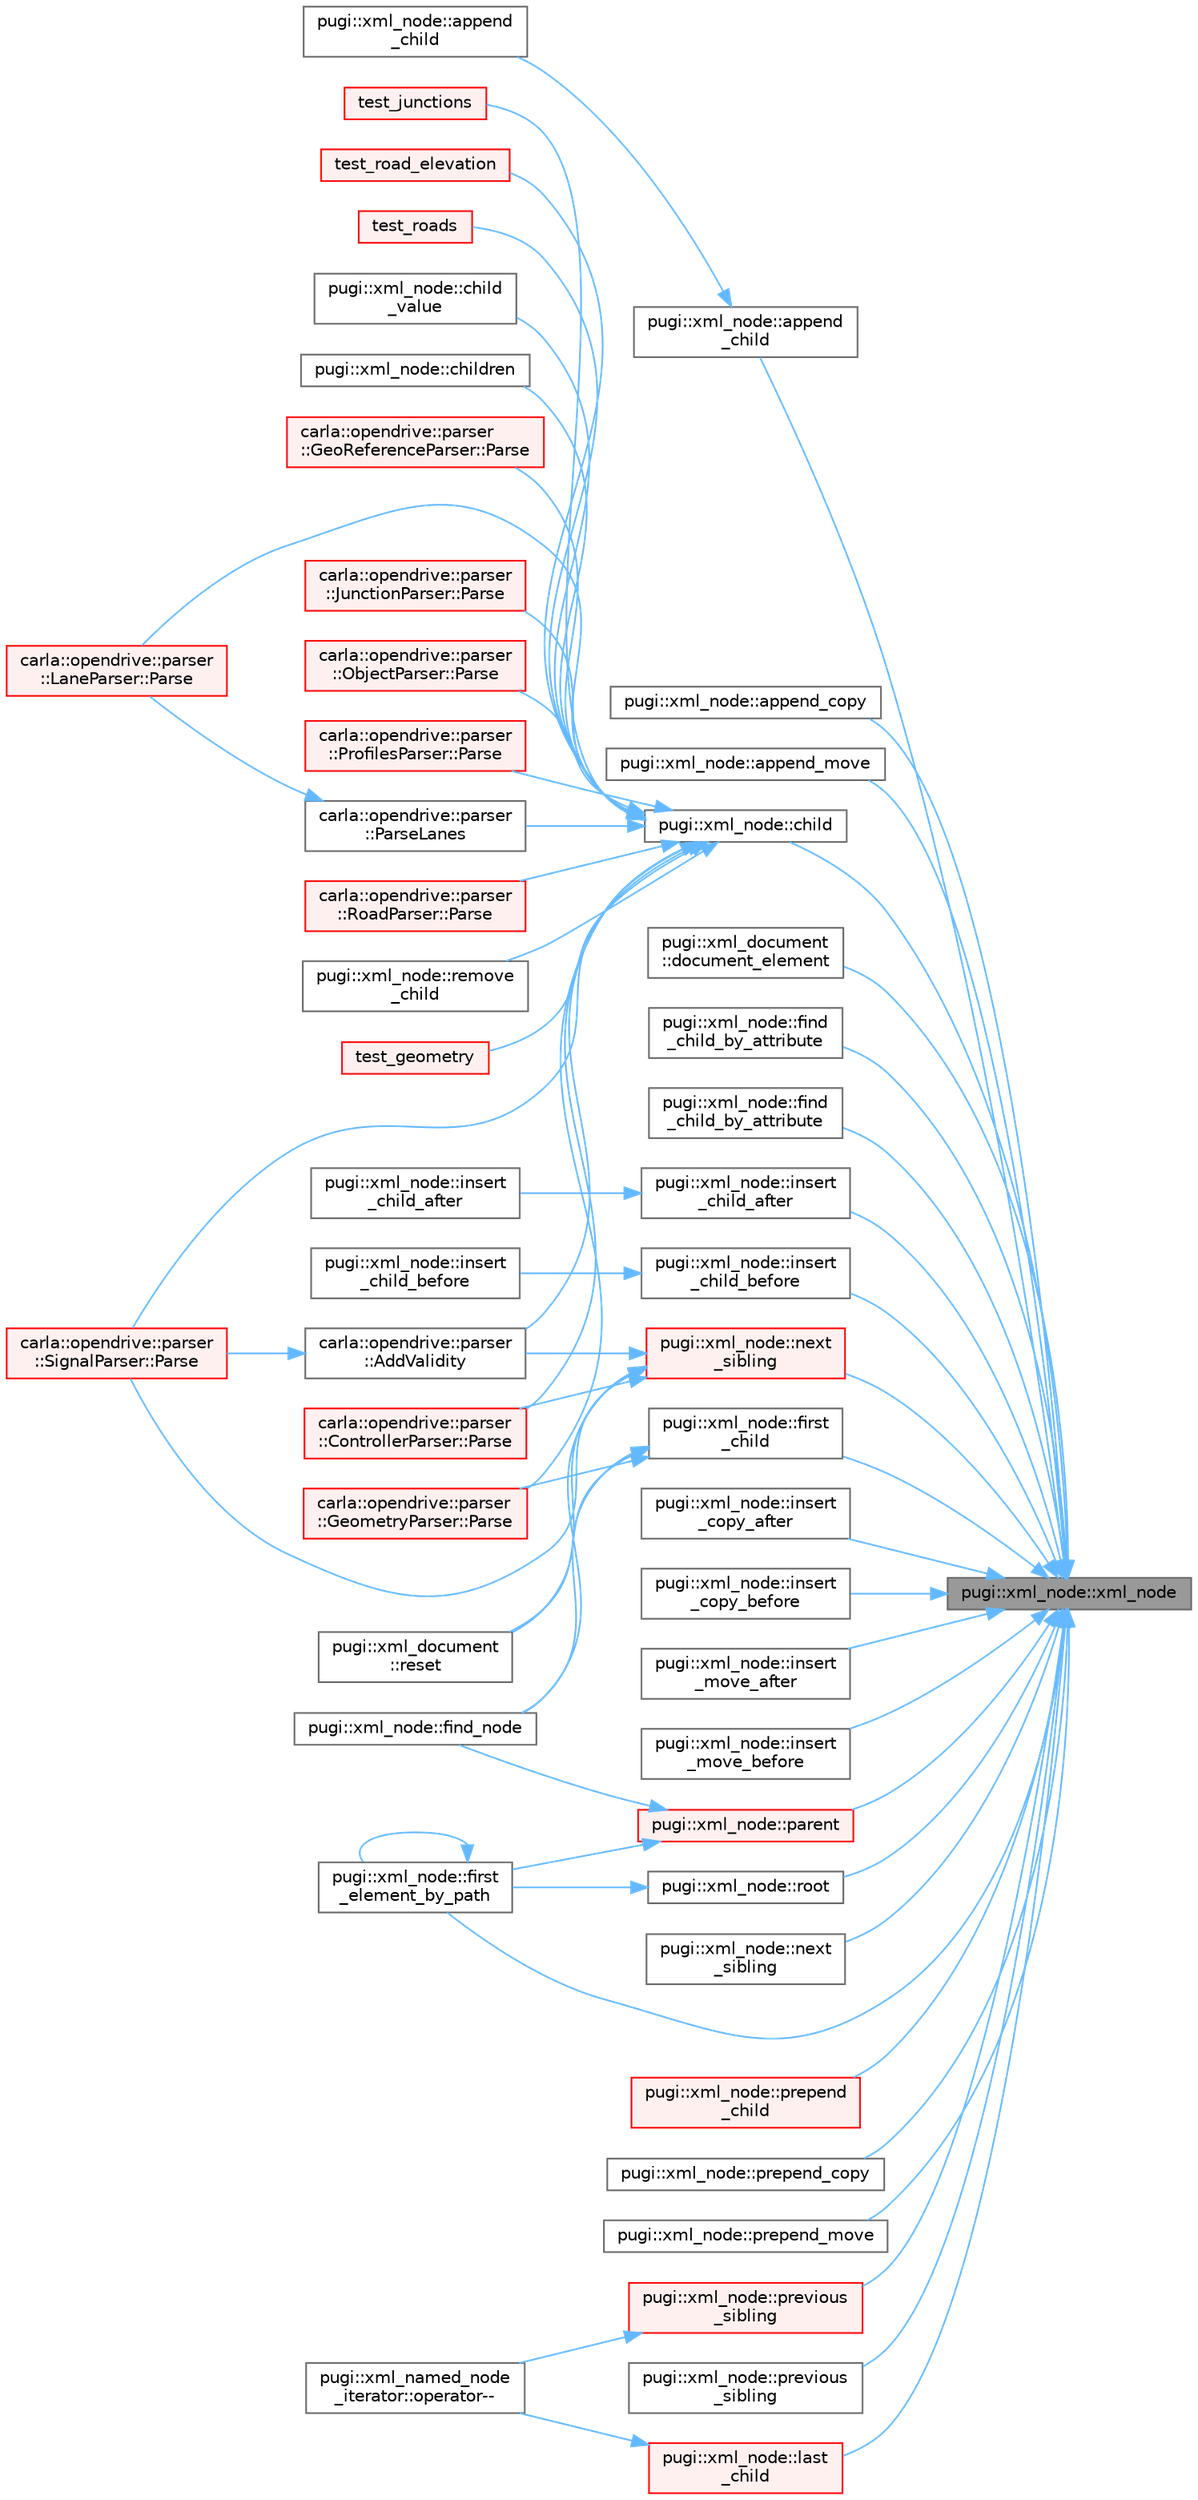 digraph "pugi::xml_node::xml_node"
{
 // INTERACTIVE_SVG=YES
 // LATEX_PDF_SIZE
  bgcolor="transparent";
  edge [fontname=Helvetica,fontsize=10,labelfontname=Helvetica,labelfontsize=10];
  node [fontname=Helvetica,fontsize=10,shape=box,height=0.2,width=0.4];
  rankdir="RL";
  Node1 [id="Node000001",label="pugi::xml_node::xml_node",height=0.2,width=0.4,color="gray40", fillcolor="grey60", style="filled", fontcolor="black",tooltip=" "];
  Node1 -> Node2 [id="edge1_Node000001_Node000002",dir="back",color="steelblue1",style="solid",tooltip=" "];
  Node2 [id="Node000002",label="pugi::xml_node::append\l_child",height=0.2,width=0.4,color="grey40", fillcolor="white", style="filled",URL="$db/d65/classpugi_1_1xml__node.html#a190f4851bb4bc4bb61c89fffb663a9af",tooltip=" "];
  Node2 -> Node3 [id="edge2_Node000002_Node000003",dir="back",color="steelblue1",style="solid",tooltip=" "];
  Node3 [id="Node000003",label="pugi::xml_node::append\l_child",height=0.2,width=0.4,color="grey40", fillcolor="white", style="filled",URL="$db/d65/classpugi_1_1xml__node.html#a448342425806a4ad8068bf98fd4ff462",tooltip=" "];
  Node1 -> Node4 [id="edge3_Node000001_Node000004",dir="back",color="steelblue1",style="solid",tooltip=" "];
  Node4 [id="Node000004",label="pugi::xml_node::append_copy",height=0.2,width=0.4,color="grey40", fillcolor="white", style="filled",URL="$db/d65/classpugi_1_1xml__node.html#a17971e2b69c4dd4f45c461ebffe96732",tooltip=" "];
  Node1 -> Node5 [id="edge4_Node000001_Node000005",dir="back",color="steelblue1",style="solid",tooltip=" "];
  Node5 [id="Node000005",label="pugi::xml_node::append_move",height=0.2,width=0.4,color="grey40", fillcolor="white", style="filled",URL="$db/d65/classpugi_1_1xml__node.html#a25af08bf4e45d2b0380328a0d9d08960",tooltip=" "];
  Node1 -> Node6 [id="edge5_Node000001_Node000006",dir="back",color="steelblue1",style="solid",tooltip=" "];
  Node6 [id="Node000006",label="pugi::xml_node::child",height=0.2,width=0.4,color="grey40", fillcolor="white", style="filled",URL="$db/d65/classpugi_1_1xml__node.html#a1e23e9720c90ef764197f1e0c71aa287",tooltip=" "];
  Node6 -> Node7 [id="edge6_Node000006_Node000007",dir="back",color="steelblue1",style="solid",tooltip=" "];
  Node7 [id="Node000007",label="carla::opendrive::parser\l::AddValidity",height=0.2,width=0.4,color="grey40", fillcolor="white", style="filled",URL="$db/dd5/namespacecarla_1_1opendrive_1_1parser.html#ac719010c922c4e3f796175a17442beb2",tooltip=" "];
  Node7 -> Node8 [id="edge7_Node000007_Node000008",dir="back",color="steelblue1",style="solid",tooltip=" "];
  Node8 [id="Node000008",label="carla::opendrive::parser\l::SignalParser::Parse",height=0.2,width=0.4,color="red", fillcolor="#FFF0F0", style="filled",URL="$dd/d61/classcarla_1_1opendrive_1_1parser_1_1SignalParser.html#a715780b50d4cd22256482e1d1dd590ef",tooltip=" "];
  Node6 -> Node27 [id="edge8_Node000006_Node000027",dir="back",color="steelblue1",style="solid",tooltip=" "];
  Node27 [id="Node000027",label="pugi::xml_node::child\l_value",height=0.2,width=0.4,color="grey40", fillcolor="white", style="filled",URL="$db/d65/classpugi_1_1xml__node.html#ade95c52b1354c8d034d48e931b589d62",tooltip=" "];
  Node6 -> Node28 [id="edge9_Node000006_Node000028",dir="back",color="steelblue1",style="solid",tooltip=" "];
  Node28 [id="Node000028",label="pugi::xml_node::children",height=0.2,width=0.4,color="grey40", fillcolor="white", style="filled",URL="$db/d65/classpugi_1_1xml__node.html#a412382032de565ac850078b0b3bd7a4f",tooltip=" "];
  Node6 -> Node29 [id="edge10_Node000006_Node000029",dir="back",color="steelblue1",style="solid",tooltip=" "];
  Node29 [id="Node000029",label="carla::opendrive::parser\l::ControllerParser::Parse",height=0.2,width=0.4,color="red", fillcolor="#FFF0F0", style="filled",URL="$df/dbe/classcarla_1_1opendrive_1_1parser_1_1ControllerParser.html#ad8c8dafcbbfac40ca1fd43ca6ef70412",tooltip=" "];
  Node6 -> Node30 [id="edge11_Node000006_Node000030",dir="back",color="steelblue1",style="solid",tooltip=" "];
  Node30 [id="Node000030",label="carla::opendrive::parser\l::GeometryParser::Parse",height=0.2,width=0.4,color="red", fillcolor="#FFF0F0", style="filled",URL="$d6/d8f/classcarla_1_1opendrive_1_1parser_1_1GeometryParser.html#a28543d57f8d9234660d95cbb29e7ea2a",tooltip=" "];
  Node6 -> Node31 [id="edge12_Node000006_Node000031",dir="back",color="steelblue1",style="solid",tooltip=" "];
  Node31 [id="Node000031",label="carla::opendrive::parser\l::GeoReferenceParser::Parse",height=0.2,width=0.4,color="red", fillcolor="#FFF0F0", style="filled",URL="$d1/dae/classcarla_1_1opendrive_1_1parser_1_1GeoReferenceParser.html#abbd0edc0b3507042c5a0af753473192b",tooltip=" "];
  Node6 -> Node32 [id="edge13_Node000006_Node000032",dir="back",color="steelblue1",style="solid",tooltip=" "];
  Node32 [id="Node000032",label="carla::opendrive::parser\l::JunctionParser::Parse",height=0.2,width=0.4,color="red", fillcolor="#FFF0F0", style="filled",URL="$d3/d54/classcarla_1_1opendrive_1_1parser_1_1JunctionParser.html#a06739ef56781f9e25211ab5ca3ee9357",tooltip=" "];
  Node6 -> Node33 [id="edge14_Node000006_Node000033",dir="back",color="steelblue1",style="solid",tooltip=" "];
  Node33 [id="Node000033",label="carla::opendrive::parser\l::LaneParser::Parse",height=0.2,width=0.4,color="red", fillcolor="#FFF0F0", style="filled",URL="$df/d2f/classcarla_1_1opendrive_1_1parser_1_1LaneParser.html#a941e9b363786a64eb59479b046a9e501",tooltip=" "];
  Node6 -> Node34 [id="edge15_Node000006_Node000034",dir="back",color="steelblue1",style="solid",tooltip=" "];
  Node34 [id="Node000034",label="carla::opendrive::parser\l::ObjectParser::Parse",height=0.2,width=0.4,color="red", fillcolor="#FFF0F0", style="filled",URL="$d3/df6/classcarla_1_1opendrive_1_1parser_1_1ObjectParser.html#ae273ad3cc015c32d8f1a91b405fed709",tooltip=" "];
  Node6 -> Node35 [id="edge16_Node000006_Node000035",dir="back",color="steelblue1",style="solid",tooltip=" "];
  Node35 [id="Node000035",label="carla::opendrive::parser\l::ProfilesParser::Parse",height=0.2,width=0.4,color="red", fillcolor="#FFF0F0", style="filled",URL="$db/de4/classcarla_1_1opendrive_1_1parser_1_1ProfilesParser.html#a55f58629cedd4804c79bf31cea68627e",tooltip=" "];
  Node6 -> Node36 [id="edge17_Node000006_Node000036",dir="back",color="steelblue1",style="solid",tooltip=" "];
  Node36 [id="Node000036",label="carla::opendrive::parser\l::RoadParser::Parse",height=0.2,width=0.4,color="red", fillcolor="#FFF0F0", style="filled",URL="$df/d67/classcarla_1_1opendrive_1_1parser_1_1RoadParser.html#acda6f347c0f6db06c24144b491bae905",tooltip=" "];
  Node6 -> Node8 [id="edge18_Node000006_Node000008",dir="back",color="steelblue1",style="solid",tooltip=" "];
  Node6 -> Node37 [id="edge19_Node000006_Node000037",dir="back",color="steelblue1",style="solid",tooltip=" "];
  Node37 [id="Node000037",label="carla::opendrive::parser\l::ParseLanes",height=0.2,width=0.4,color="grey40", fillcolor="white", style="filled",URL="$db/dd5/namespacecarla_1_1opendrive_1_1parser.html#ac2f5766b57ed54b7e6b78b13aeeab215",tooltip=" "];
  Node37 -> Node33 [id="edge20_Node000037_Node000033",dir="back",color="steelblue1",style="solid",tooltip=" "];
  Node6 -> Node38 [id="edge21_Node000006_Node000038",dir="back",color="steelblue1",style="solid",tooltip=" "];
  Node38 [id="Node000038",label="pugi::xml_node::remove\l_child",height=0.2,width=0.4,color="grey40", fillcolor="white", style="filled",URL="$db/d65/classpugi_1_1xml__node.html#a1930157197e41cc15eea1fc00eecf1dd",tooltip=" "];
  Node6 -> Node39 [id="edge22_Node000006_Node000039",dir="back",color="steelblue1",style="solid",tooltip=" "];
  Node39 [id="Node000039",label="test_geometry",height=0.2,width=0.4,color="red", fillcolor="#FFF0F0", style="filled",URL="$d1/dc0/test__opendrive_8cpp.html#ae91ed9ba514e82a6468209f5a81f219b",tooltip=" "];
  Node6 -> Node40 [id="edge23_Node000006_Node000040",dir="back",color="steelblue1",style="solid",tooltip=" "];
  Node40 [id="Node000040",label="test_junctions",height=0.2,width=0.4,color="red", fillcolor="#FFF0F0", style="filled",URL="$d1/dc0/test__opendrive_8cpp.html#a78ab488f8950744f1bc2d977eb08c462",tooltip=" "];
  Node6 -> Node41 [id="edge24_Node000006_Node000041",dir="back",color="steelblue1",style="solid",tooltip=" "];
  Node41 [id="Node000041",label="test_road_elevation",height=0.2,width=0.4,color="red", fillcolor="#FFF0F0", style="filled",URL="$d1/dc0/test__opendrive_8cpp.html#a81c79e5679fb86625a526d45039729e4",tooltip=" "];
  Node6 -> Node42 [id="edge25_Node000006_Node000042",dir="back",color="steelblue1",style="solid",tooltip=" "];
  Node42 [id="Node000042",label="test_roads",height=0.2,width=0.4,color="red", fillcolor="#FFF0F0", style="filled",URL="$d1/dc0/test__opendrive_8cpp.html#a150bee03ecfb9362ac5a63f334562723",tooltip=" "];
  Node1 -> Node43 [id="edge26_Node000001_Node000043",dir="back",color="steelblue1",style="solid",tooltip=" "];
  Node43 [id="Node000043",label="pugi::xml_document\l::document_element",height=0.2,width=0.4,color="grey40", fillcolor="white", style="filled",URL="$d8/d8d/classpugi_1_1xml__document.html#a6da98e50116c4c434de41e0a6c83170a",tooltip=" "];
  Node1 -> Node44 [id="edge27_Node000001_Node000044",dir="back",color="steelblue1",style="solid",tooltip=" "];
  Node44 [id="Node000044",label="pugi::xml_node::find\l_child_by_attribute",height=0.2,width=0.4,color="grey40", fillcolor="white", style="filled",URL="$db/d65/classpugi_1_1xml__node.html#ad25ae76828205df6bd4d306651b30bec",tooltip=" "];
  Node1 -> Node45 [id="edge28_Node000001_Node000045",dir="back",color="steelblue1",style="solid",tooltip=" "];
  Node45 [id="Node000045",label="pugi::xml_node::find\l_child_by_attribute",height=0.2,width=0.4,color="grey40", fillcolor="white", style="filled",URL="$db/d65/classpugi_1_1xml__node.html#a99f3257d66be8e738e1510626a1868e5",tooltip=" "];
  Node1 -> Node46 [id="edge29_Node000001_Node000046",dir="back",color="steelblue1",style="solid",tooltip=" "];
  Node46 [id="Node000046",label="pugi::xml_node::first\l_child",height=0.2,width=0.4,color="grey40", fillcolor="white", style="filled",URL="$db/d65/classpugi_1_1xml__node.html#a2ef913095d09fb9828465a796fc93b04",tooltip=" "];
  Node46 -> Node47 [id="edge30_Node000046_Node000047",dir="back",color="steelblue1",style="solid",tooltip=" "];
  Node47 [id="Node000047",label="pugi::xml_node::find_node",height=0.2,width=0.4,color="grey40", fillcolor="white", style="filled",URL="$db/d65/classpugi_1_1xml__node.html#a8c360e4966b4015c50b927009c3d1ee3",tooltip=" "];
  Node46 -> Node30 [id="edge31_Node000046_Node000030",dir="back",color="steelblue1",style="solid",tooltip=" "];
  Node46 -> Node48 [id="edge32_Node000046_Node000048",dir="back",color="steelblue1",style="solid",tooltip=" "];
  Node48 [id="Node000048",label="pugi::xml_document\l::reset",height=0.2,width=0.4,color="grey40", fillcolor="white", style="filled",URL="$d8/d8d/classpugi_1_1xml__document.html#a4230de3de88f4fe481c4c3d5312aa5cf",tooltip=" "];
  Node1 -> Node49 [id="edge33_Node000001_Node000049",dir="back",color="steelblue1",style="solid",tooltip=" "];
  Node49 [id="Node000049",label="pugi::xml_node::first\l_element_by_path",height=0.2,width=0.4,color="grey40", fillcolor="white", style="filled",URL="$db/d65/classpugi_1_1xml__node.html#abfbf17715dff4cc8b7ed4ed3671187da",tooltip=" "];
  Node49 -> Node49 [id="edge34_Node000049_Node000049",dir="back",color="steelblue1",style="solid",tooltip=" "];
  Node1 -> Node50 [id="edge35_Node000001_Node000050",dir="back",color="steelblue1",style="solid",tooltip=" "];
  Node50 [id="Node000050",label="pugi::xml_node::insert\l_child_after",height=0.2,width=0.4,color="grey40", fillcolor="white", style="filled",URL="$db/d65/classpugi_1_1xml__node.html#a4dd8d25c02560a2692c43cc4779fb7e3",tooltip=" "];
  Node50 -> Node51 [id="edge36_Node000050_Node000051",dir="back",color="steelblue1",style="solid",tooltip=" "];
  Node51 [id="Node000051",label="pugi::xml_node::insert\l_child_after",height=0.2,width=0.4,color="grey40", fillcolor="white", style="filled",URL="$db/d65/classpugi_1_1xml__node.html#a778c2246fef9964b2d947253a86f2982",tooltip=" "];
  Node1 -> Node52 [id="edge37_Node000001_Node000052",dir="back",color="steelblue1",style="solid",tooltip=" "];
  Node52 [id="Node000052",label="pugi::xml_node::insert\l_child_before",height=0.2,width=0.4,color="grey40", fillcolor="white", style="filled",URL="$db/d65/classpugi_1_1xml__node.html#afe89f53c01eac8209b06f9fe7f84e7c1",tooltip=" "];
  Node52 -> Node53 [id="edge38_Node000052_Node000053",dir="back",color="steelblue1",style="solid",tooltip=" "];
  Node53 [id="Node000053",label="pugi::xml_node::insert\l_child_before",height=0.2,width=0.4,color="grey40", fillcolor="white", style="filled",URL="$db/d65/classpugi_1_1xml__node.html#a70fa68762aed11c82a1b913571df4394",tooltip=" "];
  Node1 -> Node54 [id="edge39_Node000001_Node000054",dir="back",color="steelblue1",style="solid",tooltip=" "];
  Node54 [id="Node000054",label="pugi::xml_node::insert\l_copy_after",height=0.2,width=0.4,color="grey40", fillcolor="white", style="filled",URL="$db/d65/classpugi_1_1xml__node.html#a106a600eac7d08608f797d034b331fa8",tooltip=" "];
  Node1 -> Node55 [id="edge40_Node000001_Node000055",dir="back",color="steelblue1",style="solid",tooltip=" "];
  Node55 [id="Node000055",label="pugi::xml_node::insert\l_copy_before",height=0.2,width=0.4,color="grey40", fillcolor="white", style="filled",URL="$db/d65/classpugi_1_1xml__node.html#a21134448747e00888df7ecfb174032d3",tooltip=" "];
  Node1 -> Node56 [id="edge41_Node000001_Node000056",dir="back",color="steelblue1",style="solid",tooltip=" "];
  Node56 [id="Node000056",label="pugi::xml_node::insert\l_move_after",height=0.2,width=0.4,color="grey40", fillcolor="white", style="filled",URL="$db/d65/classpugi_1_1xml__node.html#a23ad17b7d7539169537d95f1fd1ec9b1",tooltip=" "];
  Node1 -> Node57 [id="edge42_Node000001_Node000057",dir="back",color="steelblue1",style="solid",tooltip=" "];
  Node57 [id="Node000057",label="pugi::xml_node::insert\l_move_before",height=0.2,width=0.4,color="grey40", fillcolor="white", style="filled",URL="$db/d65/classpugi_1_1xml__node.html#abf67ad284bfbdf8bc401e24b086cf45e",tooltip=" "];
  Node1 -> Node58 [id="edge43_Node000001_Node000058",dir="back",color="steelblue1",style="solid",tooltip=" "];
  Node58 [id="Node000058",label="pugi::xml_node::last\l_child",height=0.2,width=0.4,color="red", fillcolor="#FFF0F0", style="filled",URL="$db/d65/classpugi_1_1xml__node.html#a2589dabd86b9fccd3fcc59e4e5ad17b1",tooltip=" "];
  Node58 -> Node59 [id="edge44_Node000058_Node000059",dir="back",color="steelblue1",style="solid",tooltip=" "];
  Node59 [id="Node000059",label="pugi::xml_named_node\l_iterator::operator--",height=0.2,width=0.4,color="grey40", fillcolor="white", style="filled",URL="$d3/de2/classpugi_1_1xml__named__node__iterator.html#aaee9df71be9b3a08f871cbf420d8384d",tooltip=" "];
  Node1 -> Node61 [id="edge45_Node000001_Node000061",dir="back",color="steelblue1",style="solid",tooltip=" "];
  Node61 [id="Node000061",label="pugi::xml_node::next\l_sibling",height=0.2,width=0.4,color="red", fillcolor="#FFF0F0", style="filled",URL="$db/d65/classpugi_1_1xml__node.html#a41ea1bf7356f01d9fa8fe6b168f638ca",tooltip=" "];
  Node61 -> Node7 [id="edge46_Node000061_Node000007",dir="back",color="steelblue1",style="solid",tooltip=" "];
  Node61 -> Node47 [id="edge47_Node000061_Node000047",dir="back",color="steelblue1",style="solid",tooltip=" "];
  Node61 -> Node29 [id="edge48_Node000061_Node000029",dir="back",color="steelblue1",style="solid",tooltip=" "];
  Node61 -> Node8 [id="edge49_Node000061_Node000008",dir="back",color="steelblue1",style="solid",tooltip=" "];
  Node61 -> Node48 [id="edge50_Node000061_Node000048",dir="back",color="steelblue1",style="solid",tooltip=" "];
  Node1 -> Node64 [id="edge51_Node000001_Node000064",dir="back",color="steelblue1",style="solid",tooltip=" "];
  Node64 [id="Node000064",label="pugi::xml_node::next\l_sibling",height=0.2,width=0.4,color="grey40", fillcolor="white", style="filled",URL="$db/d65/classpugi_1_1xml__node.html#a2b5f05fa7087ac46159348f584d36103",tooltip=" "];
  Node1 -> Node65 [id="edge52_Node000001_Node000065",dir="back",color="steelblue1",style="solid",tooltip=" "];
  Node65 [id="Node000065",label="pugi::xml_node::parent",height=0.2,width=0.4,color="red", fillcolor="#FFF0F0", style="filled",URL="$db/d65/classpugi_1_1xml__node.html#a4b1b05e5951b5a60b3e0a7ea8652b086",tooltip=" "];
  Node65 -> Node47 [id="edge53_Node000065_Node000047",dir="back",color="steelblue1",style="solid",tooltip=" "];
  Node65 -> Node49 [id="edge54_Node000065_Node000049",dir="back",color="steelblue1",style="solid",tooltip=" "];
  Node1 -> Node67 [id="edge55_Node000001_Node000067",dir="back",color="steelblue1",style="solid",tooltip=" "];
  Node67 [id="Node000067",label="pugi::xml_node::prepend\l_child",height=0.2,width=0.4,color="red", fillcolor="#FFF0F0", style="filled",URL="$db/d65/classpugi_1_1xml__node.html#a9e0a6dddfe1fefc74bb2b7689376989c",tooltip=" "];
  Node1 -> Node69 [id="edge56_Node000001_Node000069",dir="back",color="steelblue1",style="solid",tooltip=" "];
  Node69 [id="Node000069",label="pugi::xml_node::prepend_copy",height=0.2,width=0.4,color="grey40", fillcolor="white", style="filled",URL="$db/d65/classpugi_1_1xml__node.html#a29cc787ee2270e3a71e1d511164621e6",tooltip=" "];
  Node1 -> Node70 [id="edge57_Node000001_Node000070",dir="back",color="steelblue1",style="solid",tooltip=" "];
  Node70 [id="Node000070",label="pugi::xml_node::prepend_move",height=0.2,width=0.4,color="grey40", fillcolor="white", style="filled",URL="$db/d65/classpugi_1_1xml__node.html#a400191f234f22efd0379e68700bf9650",tooltip=" "];
  Node1 -> Node71 [id="edge58_Node000001_Node000071",dir="back",color="steelblue1",style="solid",tooltip=" "];
  Node71 [id="Node000071",label="pugi::xml_node::previous\l_sibling",height=0.2,width=0.4,color="red", fillcolor="#FFF0F0", style="filled",URL="$db/d65/classpugi_1_1xml__node.html#a633a6f2378daa7f6b6a5e230d53b9500",tooltip=" "];
  Node71 -> Node59 [id="edge59_Node000071_Node000059",dir="back",color="steelblue1",style="solid",tooltip=" "];
  Node1 -> Node72 [id="edge60_Node000001_Node000072",dir="back",color="steelblue1",style="solid",tooltip=" "];
  Node72 [id="Node000072",label="pugi::xml_node::previous\l_sibling",height=0.2,width=0.4,color="grey40", fillcolor="white", style="filled",URL="$db/d65/classpugi_1_1xml__node.html#aef0e24e5c2022049d0c13e3cd49f1682",tooltip=" "];
  Node1 -> Node73 [id="edge61_Node000001_Node000073",dir="back",color="steelblue1",style="solid",tooltip=" "];
  Node73 [id="Node000073",label="pugi::xml_node::root",height=0.2,width=0.4,color="grey40", fillcolor="white", style="filled",URL="$db/d65/classpugi_1_1xml__node.html#af51bed73940fd904c68aceea1de696f7",tooltip=" "];
  Node73 -> Node49 [id="edge62_Node000073_Node000049",dir="back",color="steelblue1",style="solid",tooltip=" "];
}
